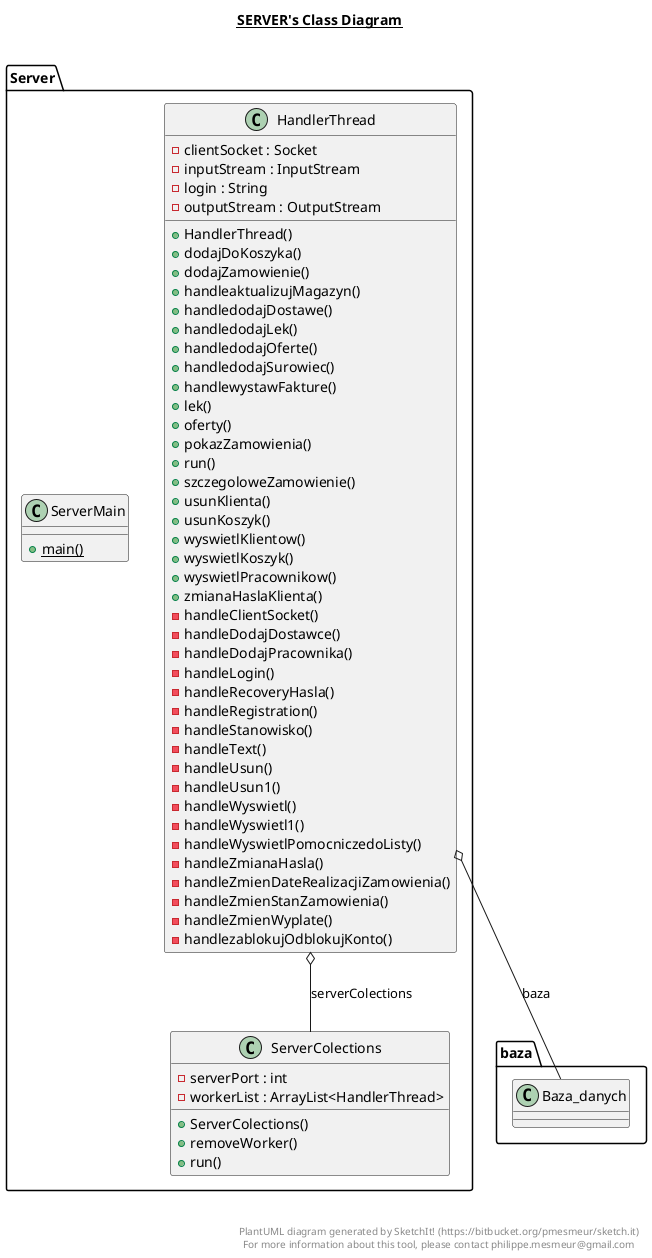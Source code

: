 @startuml

title __SERVER's Class Diagram__\n

  namespace Server {
    class Server.HandlerThread {
        - clientSocket : Socket
        - inputStream : InputStream
        - login : String
        - outputStream : OutputStream
        + HandlerThread()
        + dodajDoKoszyka()
        + dodajZamowienie()
        + handleaktualizujMagazyn()
        + handledodajDostawe()
        + handledodajLek()
        + handledodajOferte()
        + handledodajSurowiec()
        + handlewystawFakture()
        + lek()
        + oferty()
        + pokazZamowienia()
        + run()
        + szczegoloweZamowienie()
        + usunKlienta()
        + usunKoszyk()
        + wyswietlKlientow()
        + wyswietlKoszyk()
        + wyswietlPracownikow()
        + zmianaHaslaKlienta()
        - handleClientSocket()
        - handleDodajDostawce()
        - handleDodajPracownika()
        - handleLogin()
        - handleRecoveryHasla()
        - handleRegistration()
        - handleStanowisko()
        - handleText()
        - handleUsun()
        - handleUsun1()
        - handleWyswietl()
        - handleWyswietl1()
        - handleWyswietlPomocniczedoListy()
        - handleZmianaHasla()
        - handleZmienDateRealizacjiZamowienia()
        - handleZmienStanZamowienia()
        - handleZmienWyplate()
        - handlezablokujOdblokujKonto()
    }
  }
  

  namespace Server {
    class Server.ServerColections {
        - serverPort : int
        - workerList : ArrayList<HandlerThread>
        + ServerColections()
        + removeWorker()
        + run()
    }
  }
  

  namespace Server {
    class Server.ServerMain {
        {static} + main()
    }
  }
  

  Server.HandlerThread o-- baza.Baza_danych : baza
  Server.HandlerThread o-- Server.ServerColections : serverColections


right footer


PlantUML diagram generated by SketchIt! (https://bitbucket.org/pmesmeur/sketch.it)
For more information about this tool, please contact philippe.mesmeur@gmail.com
endfooter

@enduml
